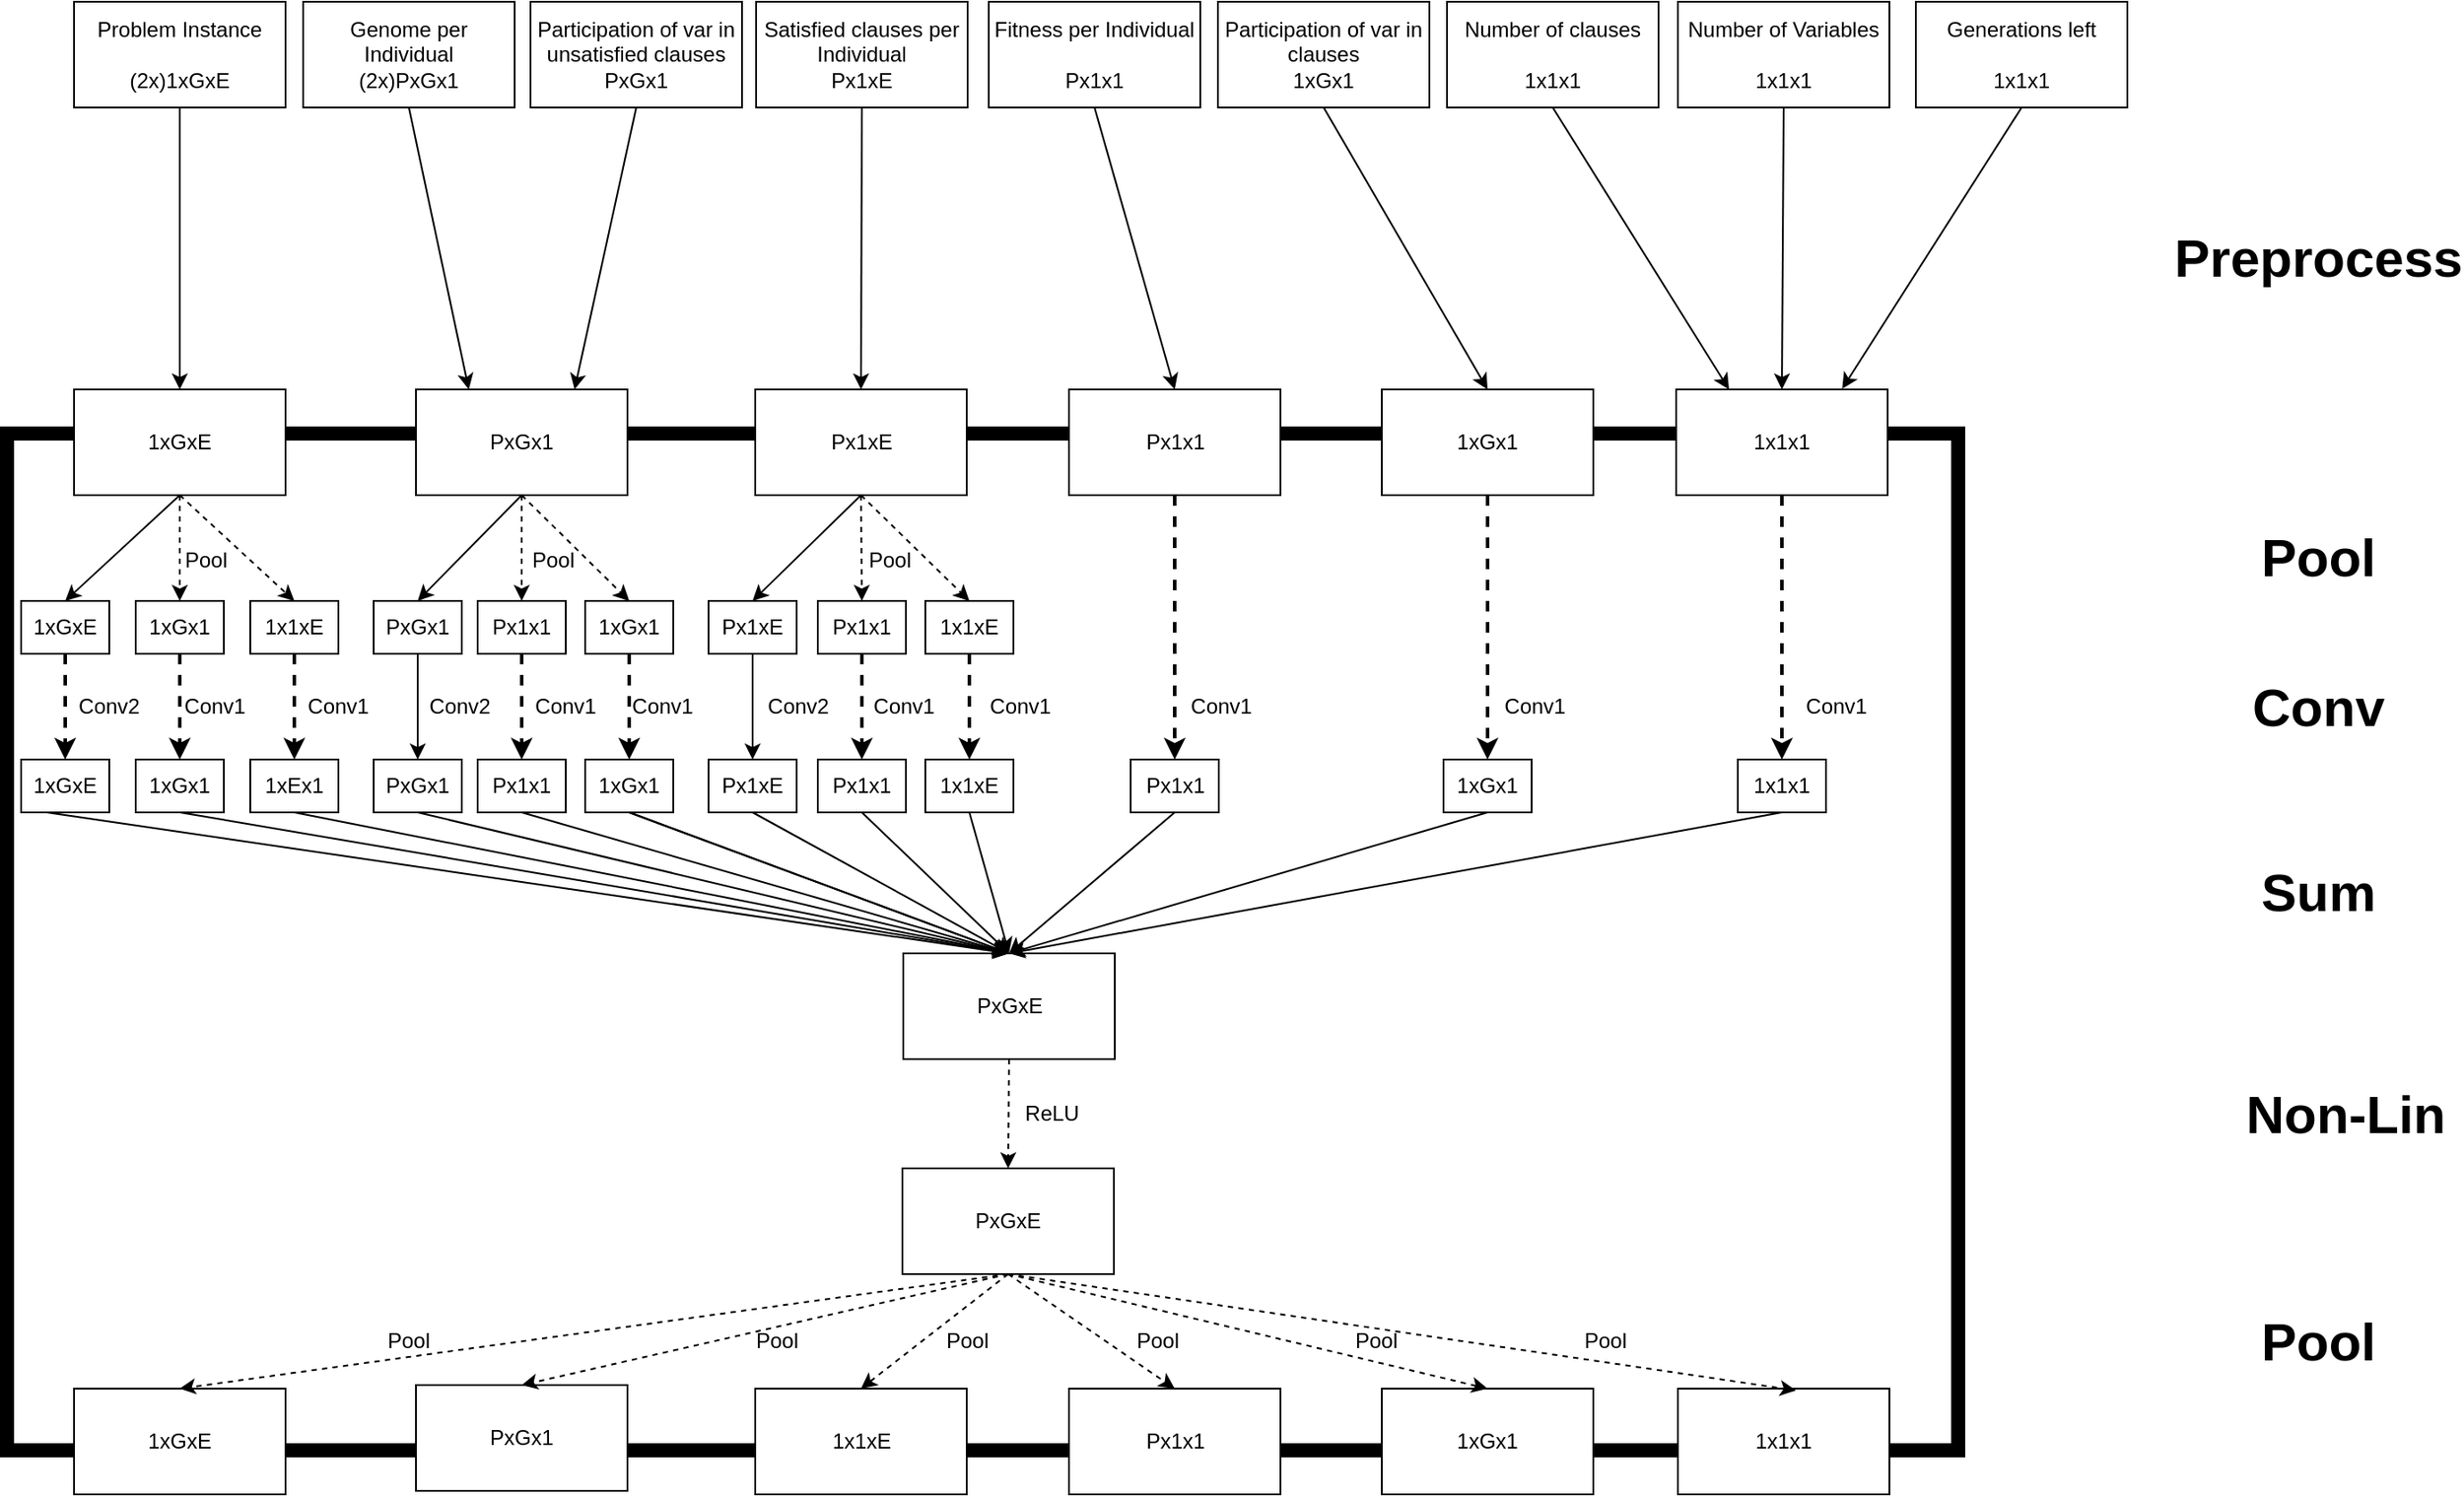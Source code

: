 <mxfile version="12.8.1" type="device"><diagram id="qg3YqrGU31V99GW5b1D8" name="Page-1"><mxGraphModel dx="1689" dy="1091" grid="0" gridSize="10" guides="1" tooltips="1" connect="1" arrows="1" fold="1" page="1" pageScale="1" pageWidth="1654" pageHeight="2336" math="0" shadow="0"><root><mxCell id="0"/><mxCell id="1" parent="0"/><mxCell id="OoFMmbp4CppbKVEMhyZc-14" value="" style="rounded=0;whiteSpace=wrap;html=1;fillColor=none;strokeWidth=8;shadow=0;comic=0;glass=0;perimeterSpacing=0;" vertex="1" parent="1"><mxGeometry x="13" y="265" width="1107" height="577" as="geometry"/></mxCell><mxCell id="1Mldp8JlgidvffhpYW---1" value="Problem Instance&lt;br&gt;&lt;br&gt;(2x)1xGxE" style="rounded=0;whiteSpace=wrap;html=1;" parent="1" vertex="1"><mxGeometry x="51" y="20" width="120" height="60" as="geometry"/></mxCell><mxCell id="1Mldp8JlgidvffhpYW---2" value="Genome per Individual&lt;br&gt;(2x)PxGx1" style="rounded=0;whiteSpace=wrap;html=1;" parent="1" vertex="1"><mxGeometry x="181" y="20" width="120" height="60" as="geometry"/></mxCell><mxCell id="1Mldp8JlgidvffhpYW---3" value="Fitness per Individual&lt;br&gt;&lt;br&gt;Px1x1" style="rounded=0;whiteSpace=wrap;html=1;" parent="1" vertex="1"><mxGeometry x="570" y="20" width="120" height="60" as="geometry"/></mxCell><mxCell id="1Mldp8JlgidvffhpYW---4" value="Participation of var in clauses&lt;br&gt;1xGx1" style="rounded=0;whiteSpace=wrap;html=1;" parent="1" vertex="1"><mxGeometry x="700" y="20" width="120" height="60" as="geometry"/></mxCell><mxCell id="1Mldp8JlgidvffhpYW---5" value="Number of clauses&lt;br&gt;&lt;br&gt;1x1x1" style="rounded=0;whiteSpace=wrap;html=1;" parent="1" vertex="1"><mxGeometry x="830" y="20" width="120" height="60" as="geometry"/></mxCell><mxCell id="1Mldp8JlgidvffhpYW---6" value="Participation of var in unsatisfied clauses&lt;br&gt;PxGx1" style="rounded=0;whiteSpace=wrap;html=1;" parent="1" vertex="1"><mxGeometry x="310" y="20" width="120" height="60" as="geometry"/></mxCell><mxCell id="1Mldp8JlgidvffhpYW---8" value="Number of Variables&lt;br&gt;&lt;br&gt;1x1x1" style="rounded=0;whiteSpace=wrap;html=1;" parent="1" vertex="1"><mxGeometry x="961" y="20" width="120" height="60" as="geometry"/></mxCell><mxCell id="1Mldp8JlgidvffhpYW---9" value="Generations left&lt;br&gt;&lt;br&gt;1x1x1" style="rounded=0;whiteSpace=wrap;html=1;" parent="1" vertex="1"><mxGeometry x="1096" y="20" width="120" height="60" as="geometry"/></mxCell><mxCell id="1Mldp8JlgidvffhpYW---10" value="1xGxE" style="rounded=0;whiteSpace=wrap;html=1;" parent="1" vertex="1"><mxGeometry x="51" y="240" width="120" height="60" as="geometry"/></mxCell><mxCell id="1Mldp8JlgidvffhpYW---11" value="PxGx1" style="rounded=0;whiteSpace=wrap;html=1;" parent="1" vertex="1"><mxGeometry x="245" y="240" width="120" height="60" as="geometry"/></mxCell><mxCell id="1Mldp8JlgidvffhpYW---12" value="Px1x1" style="rounded=0;whiteSpace=wrap;html=1;" parent="1" vertex="1"><mxGeometry x="615.5" y="240" width="120" height="60" as="geometry"/></mxCell><mxCell id="1Mldp8JlgidvffhpYW---14" value="1x1x1" style="rounded=0;whiteSpace=wrap;html=1;" parent="1" vertex="1"><mxGeometry x="960" y="240" width="120" height="60" as="geometry"/></mxCell><mxCell id="1Mldp8JlgidvffhpYW---15" value="" style="endArrow=classic;html=1;entryX=0.5;entryY=0;entryDx=0;entryDy=0;exitX=0.5;exitY=1;exitDx=0;exitDy=0;" parent="1" source="1Mldp8JlgidvffhpYW---1" target="1Mldp8JlgidvffhpYW---10" edge="1"><mxGeometry width="50" height="50" relative="1" as="geometry"><mxPoint x="51" y="370" as="sourcePoint"/><mxPoint x="101" y="320" as="targetPoint"/></mxGeometry></mxCell><mxCell id="1Mldp8JlgidvffhpYW---16" value="" style="endArrow=classic;html=1;entryX=0.25;entryY=0;entryDx=0;entryDy=0;exitX=0.5;exitY=1;exitDx=0;exitDy=0;" parent="1" source="1Mldp8JlgidvffhpYW---2" target="1Mldp8JlgidvffhpYW---11" edge="1"><mxGeometry width="50" height="50" relative="1" as="geometry"><mxPoint x="311" y="110" as="sourcePoint"/><mxPoint x="270.5" y="240" as="targetPoint"/></mxGeometry></mxCell><mxCell id="1Mldp8JlgidvffhpYW---17" value="" style="endArrow=classic;html=1;entryX=0.5;entryY=0;entryDx=0;entryDy=0;exitX=0.5;exitY=1;exitDx=0;exitDy=0;" parent="1" source="1Mldp8JlgidvffhpYW---3" target="1Mldp8JlgidvffhpYW---12" edge="1"><mxGeometry width="50" height="50" relative="1" as="geometry"><mxPoint x="131" y="100" as="sourcePoint"/><mxPoint x="131" y="260" as="targetPoint"/></mxGeometry></mxCell><mxCell id="1Mldp8JlgidvffhpYW---18" value="" style="endArrow=classic;html=1;entryX=0.5;entryY=0;entryDx=0;entryDy=0;exitX=0.5;exitY=1;exitDx=0;exitDy=0;" parent="1" source="1Mldp8JlgidvffhpYW---4" target="OoFMmbp4CppbKVEMhyZc-1" edge="1"><mxGeometry width="50" height="50" relative="1" as="geometry"><mxPoint x="441" y="90" as="sourcePoint"/><mxPoint x="450" y="240" as="targetPoint"/></mxGeometry></mxCell><mxCell id="1Mldp8JlgidvffhpYW---19" value="" style="endArrow=classic;html=1;entryX=0.75;entryY=0;entryDx=0;entryDy=0;exitX=0.5;exitY=1;exitDx=0;exitDy=0;" parent="1" source="1Mldp8JlgidvffhpYW---6" target="1Mldp8JlgidvffhpYW---11" edge="1"><mxGeometry width="50" height="50" relative="1" as="geometry"><mxPoint x="451" y="100" as="sourcePoint"/><mxPoint x="450" y="240" as="targetPoint"/></mxGeometry></mxCell><mxCell id="1Mldp8JlgidvffhpYW---20" value="" style="endArrow=classic;html=1;entryX=0.25;entryY=0;entryDx=0;entryDy=0;exitX=0.5;exitY=1;exitDx=0;exitDy=0;" parent="1" source="1Mldp8JlgidvffhpYW---5" target="1Mldp8JlgidvffhpYW---14" edge="1"><mxGeometry width="50" height="50" relative="1" as="geometry"><mxPoint x="761" y="90" as="sourcePoint"/><mxPoint x="681" y="250" as="targetPoint"/></mxGeometry></mxCell><mxCell id="1Mldp8JlgidvffhpYW---21" value="" style="endArrow=classic;html=1;entryX=0.5;entryY=0;entryDx=0;entryDy=0;exitX=0.5;exitY=1;exitDx=0;exitDy=0;" parent="1" source="1Mldp8JlgidvffhpYW---8" target="1Mldp8JlgidvffhpYW---14" edge="1"><mxGeometry width="50" height="50" relative="1" as="geometry"><mxPoint x="921" y="90" as="sourcePoint"/><mxPoint x="1081" y="250" as="targetPoint"/></mxGeometry></mxCell><mxCell id="1Mldp8JlgidvffhpYW---22" value="" style="endArrow=classic;html=1;entryX=0.785;entryY=-0.007;entryDx=0;entryDy=0;exitX=0.5;exitY=1;exitDx=0;exitDy=0;entryPerimeter=0;" parent="1" source="1Mldp8JlgidvffhpYW---9" target="1Mldp8JlgidvffhpYW---14" edge="1"><mxGeometry width="50" height="50" relative="1" as="geometry"><mxPoint x="1081" y="90" as="sourcePoint"/><mxPoint x="1081" y="250" as="targetPoint"/></mxGeometry></mxCell><mxCell id="1Mldp8JlgidvffhpYW---23" value="1xGxE" style="rounded=0;whiteSpace=wrap;html=1;" parent="1" vertex="1"><mxGeometry x="21" y="360" width="50" height="30" as="geometry"/></mxCell><mxCell id="1Mldp8JlgidvffhpYW---24" value="1xGx1" style="rounded=0;whiteSpace=wrap;html=1;" parent="1" vertex="1"><mxGeometry x="86" y="360" width="50" height="30" as="geometry"/></mxCell><mxCell id="1Mldp8JlgidvffhpYW---25" value="1x1xE" style="rounded=0;whiteSpace=wrap;html=1;" parent="1" vertex="1"><mxGeometry x="151" y="360" width="50" height="30" as="geometry"/></mxCell><mxCell id="1Mldp8JlgidvffhpYW---26" value="PxGx1" style="rounded=0;whiteSpace=wrap;html=1;" parent="1" vertex="1"><mxGeometry x="221" y="360" width="50" height="30" as="geometry"/></mxCell><mxCell id="1Mldp8JlgidvffhpYW---27" value="Px1x1" style="rounded=0;whiteSpace=wrap;html=1;" parent="1" vertex="1"><mxGeometry x="280" y="360" width="50" height="30" as="geometry"/></mxCell><mxCell id="1Mldp8JlgidvffhpYW---28" value="1xGx1" style="rounded=0;whiteSpace=wrap;html=1;" parent="1" vertex="1"><mxGeometry x="341" y="360" width="50" height="30" as="geometry"/></mxCell><mxCell id="1Mldp8JlgidvffhpYW---29" value="" style="endArrow=classic;html=1;entryX=0.5;entryY=0;entryDx=0;entryDy=0;exitX=0.5;exitY=1;exitDx=0;exitDy=0;" parent="1" source="1Mldp8JlgidvffhpYW---10" target="1Mldp8JlgidvffhpYW---23" edge="1"><mxGeometry width="50" height="50" relative="1" as="geometry"><mxPoint x="21" y="460" as="sourcePoint"/><mxPoint x="36" y="360" as="targetPoint"/></mxGeometry></mxCell><mxCell id="1Mldp8JlgidvffhpYW---30" value="" style="endArrow=classic;html=1;entryX=0.5;entryY=0;entryDx=0;entryDy=0;exitX=0.5;exitY=1;exitDx=0;exitDy=0;dashed=1;" parent="1" source="1Mldp8JlgidvffhpYW---10" target="1Mldp8JlgidvffhpYW---24" edge="1"><mxGeometry width="50" height="50" relative="1" as="geometry"><mxPoint x="121" y="310" as="sourcePoint"/><mxPoint x="46" y="370" as="targetPoint"/></mxGeometry></mxCell><mxCell id="1Mldp8JlgidvffhpYW---31" value="" style="endArrow=classic;html=1;entryX=0.5;entryY=0;entryDx=0;entryDy=0;exitX=0.5;exitY=1;exitDx=0;exitDy=0;dashed=1;" parent="1" source="1Mldp8JlgidvffhpYW---10" target="1Mldp8JlgidvffhpYW---25" edge="1"><mxGeometry width="50" height="50" relative="1" as="geometry"><mxPoint x="121" y="310" as="sourcePoint"/><mxPoint x="106" y="370" as="targetPoint"/></mxGeometry></mxCell><mxCell id="1Mldp8JlgidvffhpYW---32" value="" style="endArrow=classic;html=1;entryX=0.5;entryY=0;entryDx=0;entryDy=0;exitX=0.5;exitY=1;exitDx=0;exitDy=0;dashed=1;" parent="1" source="1Mldp8JlgidvffhpYW---11" target="1Mldp8JlgidvffhpYW---28" edge="1"><mxGeometry width="50" height="50" relative="1" as="geometry"><mxPoint x="56" y="310" as="sourcePoint"/><mxPoint x="101" y="370" as="targetPoint"/></mxGeometry></mxCell><mxCell id="1Mldp8JlgidvffhpYW---33" value="" style="endArrow=classic;html=1;entryX=0.5;entryY=0;entryDx=0;entryDy=0;dashed=1;exitX=0.5;exitY=1;exitDx=0;exitDy=0;" parent="1" source="1Mldp8JlgidvffhpYW---11" target="1Mldp8JlgidvffhpYW---27" edge="1"><mxGeometry width="50" height="50" relative="1" as="geometry"><mxPoint x="226" y="310" as="sourcePoint"/><mxPoint x="271" y="370" as="targetPoint"/></mxGeometry></mxCell><mxCell id="1Mldp8JlgidvffhpYW---34" value="" style="endArrow=classic;html=1;entryX=0.5;entryY=0;entryDx=0;entryDy=0;exitX=0.5;exitY=1;exitDx=0;exitDy=0;" parent="1" source="1Mldp8JlgidvffhpYW---11" target="1Mldp8JlgidvffhpYW---26" edge="1"><mxGeometry width="50" height="50" relative="1" as="geometry"><mxPoint x="56" y="310" as="sourcePoint"/><mxPoint x="-19" y="370" as="targetPoint"/></mxGeometry></mxCell><mxCell id="1Mldp8JlgidvffhpYW---37" value="1xGxE" style="rounded=0;whiteSpace=wrap;html=1;" parent="1" vertex="1"><mxGeometry x="21" y="450" width="50" height="30" as="geometry"/></mxCell><mxCell id="1Mldp8JlgidvffhpYW---38" value="1xGx1" style="rounded=0;whiteSpace=wrap;html=1;" parent="1" vertex="1"><mxGeometry x="86" y="450" width="50" height="30" as="geometry"/></mxCell><mxCell id="1Mldp8JlgidvffhpYW---39" value="1xEx1" style="rounded=0;whiteSpace=wrap;html=1;" parent="1" vertex="1"><mxGeometry x="151" y="450" width="50" height="30" as="geometry"/></mxCell><mxCell id="1Mldp8JlgidvffhpYW---40" value="PxGx1" style="rounded=0;whiteSpace=wrap;html=1;" parent="1" vertex="1"><mxGeometry x="221" y="450" width="50" height="30" as="geometry"/></mxCell><mxCell id="1Mldp8JlgidvffhpYW---41" value="Px1x1" style="rounded=0;whiteSpace=wrap;html=1;" parent="1" vertex="1"><mxGeometry x="280" y="450" width="50" height="30" as="geometry"/></mxCell><mxCell id="1Mldp8JlgidvffhpYW---42" value="1xGx1" style="rounded=0;whiteSpace=wrap;html=1;" parent="1" vertex="1"><mxGeometry x="341" y="450" width="50" height="30" as="geometry"/></mxCell><mxCell id="1Mldp8JlgidvffhpYW---43" value="Px1x1" style="rounded=0;whiteSpace=wrap;html=1;" parent="1" vertex="1"><mxGeometry x="650.5" y="450" width="50" height="30" as="geometry"/></mxCell><mxCell id="1Mldp8JlgidvffhpYW---45" value="1x1x1" style="rounded=0;whiteSpace=wrap;html=1;" parent="1" vertex="1"><mxGeometry x="995" y="450" width="50" height="30" as="geometry"/></mxCell><mxCell id="1Mldp8JlgidvffhpYW---46" value="" style="endArrow=classic;html=1;entryX=0.5;entryY=0;entryDx=0;entryDy=0;exitX=0.5;exitY=1;exitDx=0;exitDy=0;dashed=1;strokeWidth=2;" parent="1" source="1Mldp8JlgidvffhpYW---23" target="1Mldp8JlgidvffhpYW---37" edge="1"><mxGeometry width="50" height="50" relative="1" as="geometry"><mxPoint x="36" y="390" as="sourcePoint"/><mxPoint x="36" y="450" as="targetPoint"/></mxGeometry></mxCell><mxCell id="1Mldp8JlgidvffhpYW---47" value="" style="endArrow=classic;html=1;entryX=0.5;entryY=0;entryDx=0;entryDy=0;exitX=0.5;exitY=1;exitDx=0;exitDy=0;dashed=1;strokeWidth=2;" parent="1" source="1Mldp8JlgidvffhpYW---24" target="1Mldp8JlgidvffhpYW---38" edge="1"><mxGeometry width="50" height="50" relative="1" as="geometry"><mxPoint x="46" y="400" as="sourcePoint"/><mxPoint x="46" y="460" as="targetPoint"/></mxGeometry></mxCell><mxCell id="1Mldp8JlgidvffhpYW---48" value="" style="endArrow=classic;html=1;entryX=0.5;entryY=0;entryDx=0;entryDy=0;exitX=0.5;exitY=1;exitDx=0;exitDy=0;dashed=1;strokeWidth=2;" parent="1" source="1Mldp8JlgidvffhpYW---25" target="1Mldp8JlgidvffhpYW---39" edge="1"><mxGeometry width="50" height="50" relative="1" as="geometry"><mxPoint x="106" y="400" as="sourcePoint"/><mxPoint x="106" y="460" as="targetPoint"/></mxGeometry></mxCell><mxCell id="1Mldp8JlgidvffhpYW---52" value="" style="endArrow=classic;html=1;entryX=0.5;entryY=0;entryDx=0;entryDy=0;exitX=0.5;exitY=1;exitDx=0;exitDy=0;dashed=1;strokeWidth=2;" parent="1" source="1Mldp8JlgidvffhpYW---12" target="1Mldp8JlgidvffhpYW---43" edge="1"><mxGeometry width="50" height="50" relative="1" as="geometry"><mxPoint x="131.5" y="420" as="sourcePoint"/><mxPoint x="131.5" y="480" as="targetPoint"/></mxGeometry></mxCell><mxCell id="1Mldp8JlgidvffhpYW---54" value="" style="endArrow=classic;html=1;entryX=0.5;entryY=0;entryDx=0;entryDy=0;exitX=0.5;exitY=1;exitDx=0;exitDy=0;dashed=1;strokeWidth=2;" parent="1" source="1Mldp8JlgidvffhpYW---14" target="1Mldp8JlgidvffhpYW---45" edge="1"><mxGeometry width="50" height="50" relative="1" as="geometry"><mxPoint x="681" y="310" as="sourcePoint"/><mxPoint x="681" y="460" as="targetPoint"/></mxGeometry></mxCell><mxCell id="1Mldp8JlgidvffhpYW---55" value="PxGxE" style="rounded=0;whiteSpace=wrap;html=1;" parent="1" vertex="1"><mxGeometry x="521.5" y="560" width="120" height="60" as="geometry"/></mxCell><mxCell id="1Mldp8JlgidvffhpYW---61" value="" style="endArrow=classic;html=1;entryX=0.5;entryY=0;entryDx=0;entryDy=0;exitX=0.5;exitY=1;exitDx=0;exitDy=0;" parent="1" target="1Mldp8JlgidvffhpYW---55" edge="1"><mxGeometry width="50" height="50" relative="1" as="geometry"><mxPoint x="35.5" y="480" as="sourcePoint"/><mxPoint x="35.5" y="640" as="targetPoint"/></mxGeometry></mxCell><mxCell id="1Mldp8JlgidvffhpYW---62" value="" style="endArrow=classic;html=1;entryX=0.5;entryY=0;entryDx=0;entryDy=0;exitX=0.5;exitY=1;exitDx=0;exitDy=0;" parent="1" source="1Mldp8JlgidvffhpYW---38" target="1Mldp8JlgidvffhpYW---55" edge="1"><mxGeometry width="50" height="50" relative="1" as="geometry"><mxPoint x="45.5" y="490" as="sourcePoint"/><mxPoint x="121" y="610" as="targetPoint"/></mxGeometry></mxCell><mxCell id="1Mldp8JlgidvffhpYW---63" value="" style="endArrow=classic;html=1;entryX=0.5;entryY=0;entryDx=0;entryDy=0;exitX=0.5;exitY=1;exitDx=0;exitDy=0;" parent="1" source="1Mldp8JlgidvffhpYW---39" target="1Mldp8JlgidvffhpYW---55" edge="1"><mxGeometry width="50" height="50" relative="1" as="geometry"><mxPoint x="106" y="490" as="sourcePoint"/><mxPoint x="121" y="610" as="targetPoint"/></mxGeometry></mxCell><mxCell id="1Mldp8JlgidvffhpYW---64" value="" style="endArrow=classic;html=1;entryX=0.5;entryY=0;entryDx=0;entryDy=0;exitX=0.5;exitY=1;exitDx=0;exitDy=0;" parent="1" source="1Mldp8JlgidvffhpYW---42" target="1Mldp8JlgidvffhpYW---55" edge="1"><mxGeometry width="50" height="50" relative="1" as="geometry"><mxPoint x="166" y="490" as="sourcePoint"/><mxPoint x="121" y="610" as="targetPoint"/></mxGeometry></mxCell><mxCell id="1Mldp8JlgidvffhpYW---66" value="" style="endArrow=classic;html=1;exitX=0.5;exitY=1;exitDx=0;exitDy=0;entryX=0.5;entryY=0;entryDx=0;entryDy=0;" parent="1" source="1Mldp8JlgidvffhpYW---45" edge="1" target="1Mldp8JlgidvffhpYW---55"><mxGeometry width="50" height="50" relative="1" as="geometry"><mxPoint x="681" y="490" as="sourcePoint"/><mxPoint x="591" y="560" as="targetPoint"/></mxGeometry></mxCell><mxCell id="1Mldp8JlgidvffhpYW---67" value="" style="endArrow=classic;html=1;entryX=0.5;entryY=0;entryDx=0;entryDy=0;exitX=0.5;exitY=1;exitDx=0;exitDy=0;" parent="1" source="1Mldp8JlgidvffhpYW---40" target="1Mldp8JlgidvffhpYW---55" edge="1"><mxGeometry width="50" height="50" relative="1" as="geometry"><mxPoint x="166" y="490" as="sourcePoint"/><mxPoint x="271" y="600" as="targetPoint"/></mxGeometry></mxCell><mxCell id="1Mldp8JlgidvffhpYW---68" value="" style="endArrow=classic;html=1;entryX=0.5;entryY=0;entryDx=0;entryDy=0;exitX=0.5;exitY=1;exitDx=0;exitDy=0;" parent="1" source="1Mldp8JlgidvffhpYW---41" target="1Mldp8JlgidvffhpYW---55" edge="1"><mxGeometry width="50" height="50" relative="1" as="geometry"><mxPoint x="226" y="490" as="sourcePoint"/><mxPoint x="271" y="600" as="targetPoint"/></mxGeometry></mxCell><mxCell id="1Mldp8JlgidvffhpYW---69" value="" style="endArrow=classic;html=1;entryX=0.5;entryY=0;entryDx=0;entryDy=0;exitX=0.5;exitY=1;exitDx=0;exitDy=0;" parent="1" source="1Mldp8JlgidvffhpYW---42" target="1Mldp8JlgidvffhpYW---55" edge="1"><mxGeometry width="50" height="50" relative="1" as="geometry"><mxPoint x="281" y="490" as="sourcePoint"/><mxPoint x="271" y="600" as="targetPoint"/></mxGeometry></mxCell><mxCell id="1Mldp8JlgidvffhpYW---70" value="" style="endArrow=classic;html=1;entryX=0.5;entryY=0;entryDx=0;entryDy=0;exitX=0.5;exitY=1;exitDx=0;exitDy=0;" parent="1" source="1Mldp8JlgidvffhpYW---43" target="1Mldp8JlgidvffhpYW---55" edge="1"><mxGeometry width="50" height="50" relative="1" as="geometry"><mxPoint x="336" y="490" as="sourcePoint"/><mxPoint x="271" y="600" as="targetPoint"/></mxGeometry></mxCell><mxCell id="1Mldp8JlgidvffhpYW---78" value="PxGxE" style="rounded=0;whiteSpace=wrap;html=1;" parent="1" vertex="1"><mxGeometry x="521" y="682" width="120" height="60" as="geometry"/></mxCell><mxCell id="1Mldp8JlgidvffhpYW---83" value="" style="endArrow=classic;html=1;entryX=0.5;entryY=0;entryDx=0;entryDy=0;exitX=0.5;exitY=1;exitDx=0;exitDy=0;dashed=1;" parent="1" source="1Mldp8JlgidvffhpYW---55" target="1Mldp8JlgidvffhpYW---78" edge="1"><mxGeometry width="50" height="50" relative="1" as="geometry"><mxPoint x="121" y="310" as="sourcePoint"/><mxPoint x="106" y="370" as="targetPoint"/></mxGeometry></mxCell><mxCell id="1Mldp8JlgidvffhpYW---88" value="Pool" style="text;html=1;strokeColor=none;fillColor=none;align=center;verticalAlign=middle;whiteSpace=wrap;rounded=0;" parent="1" vertex="1"><mxGeometry x="106" y="327" width="40" height="20" as="geometry"/></mxCell><mxCell id="1Mldp8JlgidvffhpYW---89" value="Pool" style="text;html=1;strokeColor=none;fillColor=none;align=center;verticalAlign=middle;whiteSpace=wrap;rounded=0;" parent="1" vertex="1"><mxGeometry x="303" y="327" width="40" height="20" as="geometry"/></mxCell><mxCell id="1Mldp8JlgidvffhpYW---90" value="Conv2" style="text;html=1;strokeColor=none;fillColor=none;align=center;verticalAlign=middle;whiteSpace=wrap;rounded=0;" parent="1" vertex="1"><mxGeometry x="51" y="410" width="40" height="20" as="geometry"/></mxCell><mxCell id="1Mldp8JlgidvffhpYW---92" value="Conv1" style="text;html=1;strokeColor=none;fillColor=none;align=center;verticalAlign=middle;whiteSpace=wrap;rounded=0;" parent="1" vertex="1"><mxGeometry x="111" y="410" width="40" height="20" as="geometry"/></mxCell><mxCell id="1Mldp8JlgidvffhpYW---95" value="Conv1" style="text;html=1;strokeColor=none;fillColor=none;align=center;verticalAlign=middle;whiteSpace=wrap;rounded=0;" parent="1" vertex="1"><mxGeometry x="181" y="410" width="40" height="20" as="geometry"/></mxCell><mxCell id="1Mldp8JlgidvffhpYW---100" value="Conv1" style="text;html=1;strokeColor=none;fillColor=none;align=center;verticalAlign=middle;whiteSpace=wrap;rounded=0;" parent="1" vertex="1"><mxGeometry x="1031" y="410" width="40" height="20" as="geometry"/></mxCell><mxCell id="1Mldp8JlgidvffhpYW---101" value="ReLU" style="text;html=1;strokeColor=none;fillColor=none;align=center;verticalAlign=middle;whiteSpace=wrap;rounded=0;" parent="1" vertex="1"><mxGeometry x="585.5" y="641" width="40" height="20" as="geometry"/></mxCell><mxCell id="1Mldp8JlgidvffhpYW---108" value="&lt;font style=&quot;font-size: 30px&quot;&gt;&lt;b&gt;Sum&lt;/b&gt;&lt;/font&gt;" style="text;html=1;strokeColor=none;fillColor=none;align=center;verticalAlign=middle;whiteSpace=wrap;rounded=0;" parent="1" vertex="1"><mxGeometry x="1280" y="500" width="89" height="50" as="geometry"/></mxCell><mxCell id="1Mldp8JlgidvffhpYW---109" value="&lt;font style=&quot;font-size: 30px&quot;&gt;&lt;b&gt;Conv&lt;/b&gt;&lt;/font&gt;" style="text;html=1;strokeColor=none;fillColor=none;align=center;verticalAlign=middle;whiteSpace=wrap;rounded=0;" parent="1" vertex="1"><mxGeometry x="1280" y="395" width="89" height="50" as="geometry"/></mxCell><mxCell id="1Mldp8JlgidvffhpYW---110" value="&lt;font style=&quot;font-size: 30px&quot;&gt;&lt;b&gt;Pool&lt;/b&gt;&lt;/font&gt;" style="text;html=1;strokeColor=none;fillColor=none;align=center;verticalAlign=middle;whiteSpace=wrap;rounded=0;" parent="1" vertex="1"><mxGeometry x="1280" y="310" width="89" height="50" as="geometry"/></mxCell><mxCell id="1Mldp8JlgidvffhpYW---111" value="&lt;font style=&quot;font-size: 30px&quot;&gt;&lt;b&gt;Non-Lin&lt;/b&gt;&lt;/font&gt;" style="text;html=1;strokeColor=none;fillColor=none;align=center;verticalAlign=middle;whiteSpace=wrap;rounded=0;" parent="1" vertex="1"><mxGeometry x="1280" y="626" width="120" height="50" as="geometry"/></mxCell><mxCell id="1Mldp8JlgidvffhpYW---112" value="&lt;span style=&quot;font-size: 30px&quot;&gt;&lt;b&gt;Preprocess&lt;/b&gt;&lt;/span&gt;" style="text;html=1;strokeColor=none;fillColor=none;align=center;verticalAlign=middle;whiteSpace=wrap;rounded=0;" parent="1" vertex="1"><mxGeometry x="1280" y="140" width="89" height="50" as="geometry"/></mxCell><mxCell id="1Mldp8JlgidvffhpYW---113" value="1xGxE" style="rounded=0;whiteSpace=wrap;html=1;" parent="1" vertex="1"><mxGeometry x="51" y="807" width="120" height="60" as="geometry"/></mxCell><mxCell id="1Mldp8JlgidvffhpYW---114" value="PxGx1" style="rounded=0;whiteSpace=wrap;html=1;" parent="1" vertex="1"><mxGeometry x="245" y="805" width="120" height="60" as="geometry"/></mxCell><mxCell id="1Mldp8JlgidvffhpYW---115" value="Px1x1" style="rounded=0;whiteSpace=wrap;html=1;" parent="1" vertex="1"><mxGeometry x="615.5" y="807" width="120" height="60" as="geometry"/></mxCell><mxCell id="1Mldp8JlgidvffhpYW---116" value="1x1xE" style="rounded=0;whiteSpace=wrap;html=1;" parent="1" vertex="1"><mxGeometry x="437.5" y="807" width="120" height="60" as="geometry"/></mxCell><mxCell id="1Mldp8JlgidvffhpYW---117" value="1x1x1" style="rounded=0;whiteSpace=wrap;html=1;" parent="1" vertex="1"><mxGeometry x="961" y="807" width="120" height="60" as="geometry"/></mxCell><mxCell id="1Mldp8JlgidvffhpYW---123" value="" style="endArrow=classic;html=1;entryX=0.5;entryY=0;entryDx=0;entryDy=0;dashed=1;exitX=0.5;exitY=1;exitDx=0;exitDy=0;" parent="1" source="1Mldp8JlgidvffhpYW---78" target="1Mldp8JlgidvffhpYW---116" edge="1"><mxGeometry width="50" height="50" relative="1" as="geometry"><mxPoint x="281" y="790" as="sourcePoint"/><mxPoint x="441" y="890" as="targetPoint"/></mxGeometry></mxCell><mxCell id="1Mldp8JlgidvffhpYW---125" value="" style="endArrow=classic;html=1;dashed=1;exitX=0.5;exitY=1;exitDx=0;exitDy=0;entryX=0.558;entryY=0.017;entryDx=0;entryDy=0;entryPerimeter=0;" parent="1" source="1Mldp8JlgidvffhpYW---78" target="1Mldp8JlgidvffhpYW---117" edge="1"><mxGeometry width="50" height="50" relative="1" as="geometry"><mxPoint x="291" y="800" as="sourcePoint"/><mxPoint x="1071" y="880" as="targetPoint"/></mxGeometry></mxCell><mxCell id="1Mldp8JlgidvffhpYW---127" value="Pool" style="text;html=1;strokeColor=none;fillColor=none;align=center;verticalAlign=middle;whiteSpace=wrap;rounded=0;" parent="1" vertex="1"><mxGeometry x="770" y="770" width="40" height="20" as="geometry"/></mxCell><mxCell id="1Mldp8JlgidvffhpYW---129" value="Pool" style="text;html=1;strokeColor=none;fillColor=none;align=center;verticalAlign=middle;whiteSpace=wrap;rounded=0;" parent="1" vertex="1"><mxGeometry x="646" y="770" width="40" height="20" as="geometry"/></mxCell><mxCell id="1Mldp8JlgidvffhpYW---130" value="&lt;font style=&quot;font-size: 30px&quot;&gt;&lt;b&gt;Pool&lt;/b&gt;&lt;/font&gt;" style="text;html=1;strokeColor=none;fillColor=none;align=center;verticalAlign=middle;whiteSpace=wrap;rounded=0;" parent="1" vertex="1"><mxGeometry x="1280" y="755" width="89" height="50" as="geometry"/></mxCell><mxCell id="1Mldp8JlgidvffhpYW---132" value="" style="endArrow=classic;html=1;entryX=0.5;entryY=0;entryDx=0;entryDy=0;dashed=1;exitX=0.5;exitY=1;exitDx=0;exitDy=0;" parent="1" source="1Mldp8JlgidvffhpYW---78" target="1Mldp8JlgidvffhpYW---115" edge="1"><mxGeometry width="50" height="50" relative="1" as="geometry"><mxPoint x="612" y="816" as="sourcePoint"/><mxPoint x="681" y="890" as="targetPoint"/></mxGeometry></mxCell><mxCell id="1Mldp8JlgidvffhpYW---133" value="" style="endArrow=classic;html=1;entryX=0.5;entryY=0;entryDx=0;entryDy=0;dashed=1;exitX=0.5;exitY=1;exitDx=0;exitDy=0;" parent="1" source="1Mldp8JlgidvffhpYW---78" target="1Mldp8JlgidvffhpYW---114" edge="1"><mxGeometry width="50" height="50" relative="1" as="geometry"><mxPoint x="612" y="816" as="sourcePoint"/><mxPoint x="441" y="890" as="targetPoint"/></mxGeometry></mxCell><mxCell id="1Mldp8JlgidvffhpYW---134" value="" style="endArrow=classic;html=1;entryX=0.5;entryY=0;entryDx=0;entryDy=0;dashed=1;exitX=0.5;exitY=1;exitDx=0;exitDy=0;" parent="1" source="1Mldp8JlgidvffhpYW---78" target="1Mldp8JlgidvffhpYW---113" edge="1"><mxGeometry width="50" height="50" relative="1" as="geometry"><mxPoint x="612" y="816" as="sourcePoint"/><mxPoint x="281" y="890" as="targetPoint"/></mxGeometry></mxCell><mxCell id="1Mldp8JlgidvffhpYW---136" value="Pool" style="text;html=1;strokeColor=none;fillColor=none;align=center;verticalAlign=middle;whiteSpace=wrap;rounded=0;" parent="1" vertex="1"><mxGeometry x="537.5" y="770" width="40" height="20" as="geometry"/></mxCell><mxCell id="1Mldp8JlgidvffhpYW---137" value="Pool" style="text;html=1;strokeColor=none;fillColor=none;align=center;verticalAlign=middle;whiteSpace=wrap;rounded=0;" parent="1" vertex="1"><mxGeometry x="430" y="770" width="40" height="20" as="geometry"/></mxCell><mxCell id="1Mldp8JlgidvffhpYW---139" value="Pool" style="text;html=1;strokeColor=none;fillColor=none;align=center;verticalAlign=middle;whiteSpace=wrap;rounded=0;" parent="1" vertex="1"><mxGeometry x="221" y="770" width="40" height="20" as="geometry"/></mxCell><mxCell id="0Wz-rkEOwzXFxyK74Zwo-3" value="Satisfied clauses per Individual&lt;br&gt;Px1xE" style="rounded=0;whiteSpace=wrap;html=1;" parent="1" vertex="1"><mxGeometry x="438" y="20" width="120" height="60" as="geometry"/></mxCell><mxCell id="0Wz-rkEOwzXFxyK74Zwo-4" value="Px1xE" style="rounded=0;whiteSpace=wrap;html=1;" parent="1" vertex="1"><mxGeometry x="437.5" y="240" width="120" height="60" as="geometry"/></mxCell><mxCell id="0Wz-rkEOwzXFxyK74Zwo-5" value="" style="endArrow=classic;html=1;entryX=0.5;entryY=0;entryDx=0;entryDy=0;exitX=0.5;exitY=1;exitDx=0;exitDy=0;" parent="1" source="0Wz-rkEOwzXFxyK74Zwo-3" target="0Wz-rkEOwzXFxyK74Zwo-4" edge="1"><mxGeometry width="50" height="50" relative="1" as="geometry"><mxPoint x="510" y="90" as="sourcePoint"/><mxPoint x="410" y="250" as="targetPoint"/></mxGeometry></mxCell><mxCell id="0Wz-rkEOwzXFxyK74Zwo-30" value="" style="edgeStyle=orthogonalEdgeStyle;rounded=0;orthogonalLoop=1;jettySize=auto;html=1;exitX=0.5;exitY=1;exitDx=0;exitDy=0;entryX=0.5;entryY=0;entryDx=0;entryDy=0;" parent="1" source="0Wz-rkEOwzXFxyK74Zwo-6" target="0Wz-rkEOwzXFxyK74Zwo-15" edge="1"><mxGeometry relative="1" as="geometry"><mxPoint x="437" y="390" as="sourcePoint"/><mxPoint x="388" y="430" as="targetPoint"/></mxGeometry></mxCell><mxCell id="0Wz-rkEOwzXFxyK74Zwo-6" value="Px1xE" style="rounded=0;whiteSpace=wrap;html=1;" parent="1" vertex="1"><mxGeometry x="411" y="360" width="50" height="30" as="geometry"/></mxCell><mxCell id="0Wz-rkEOwzXFxyK74Zwo-7" value="Px1x1" style="rounded=0;whiteSpace=wrap;html=1;" parent="1" vertex="1"><mxGeometry x="473" y="360" width="50" height="30" as="geometry"/></mxCell><mxCell id="0Wz-rkEOwzXFxyK74Zwo-8" value="1x1xE" style="rounded=0;whiteSpace=wrap;html=1;" parent="1" vertex="1"><mxGeometry x="534" y="360" width="50" height="30" as="geometry"/></mxCell><mxCell id="0Wz-rkEOwzXFxyK74Zwo-11" value="" style="endArrow=classic;html=1;entryX=0.5;entryY=0;entryDx=0;entryDy=0;exitX=0.5;exitY=1;exitDx=0;exitDy=0;" parent="1" source="0Wz-rkEOwzXFxyK74Zwo-4" target="0Wz-rkEOwzXFxyK74Zwo-6" edge="1"><mxGeometry width="50" height="50" relative="1" as="geometry"><mxPoint x="296.5" y="310" as="sourcePoint"/><mxPoint x="237.5" y="370" as="targetPoint"/></mxGeometry></mxCell><mxCell id="0Wz-rkEOwzXFxyK74Zwo-12" value="" style="endArrow=classic;html=1;entryX=0.5;entryY=0;entryDx=0;entryDy=0;dashed=1;exitX=0.5;exitY=1;exitDx=0;exitDy=0;" parent="1" source="0Wz-rkEOwzXFxyK74Zwo-4" target="0Wz-rkEOwzXFxyK74Zwo-7" edge="1"><mxGeometry width="50" height="50" relative="1" as="geometry"><mxPoint x="296.5" y="310" as="sourcePoint"/><mxPoint x="296.5" y="370" as="targetPoint"/></mxGeometry></mxCell><mxCell id="0Wz-rkEOwzXFxyK74Zwo-13" value="" style="endArrow=classic;html=1;entryX=0.5;entryY=0;entryDx=0;entryDy=0;dashed=1;exitX=0.5;exitY=1;exitDx=0;exitDy=0;" parent="1" source="0Wz-rkEOwzXFxyK74Zwo-4" target="0Wz-rkEOwzXFxyK74Zwo-8" edge="1"><mxGeometry width="50" height="50" relative="1" as="geometry"><mxPoint x="556.5" y="310" as="sourcePoint"/><mxPoint x="556.5" y="370" as="targetPoint"/></mxGeometry></mxCell><mxCell id="0Wz-rkEOwzXFxyK74Zwo-14" value="Pool" style="text;html=1;strokeColor=none;fillColor=none;align=center;verticalAlign=middle;whiteSpace=wrap;rounded=0;" parent="1" vertex="1"><mxGeometry x="494" y="327" width="40" height="20" as="geometry"/></mxCell><mxCell id="0Wz-rkEOwzXFxyK74Zwo-15" value="Px1xE" style="rounded=0;whiteSpace=wrap;html=1;" parent="1" vertex="1"><mxGeometry x="411" y="450" width="50" height="30" as="geometry"/></mxCell><mxCell id="0Wz-rkEOwzXFxyK74Zwo-16" value="Px1x1" style="rounded=0;whiteSpace=wrap;html=1;" parent="1" vertex="1"><mxGeometry x="473" y="450" width="50" height="30" as="geometry"/></mxCell><mxCell id="0Wz-rkEOwzXFxyK74Zwo-17" value="1x1xE" style="rounded=0;whiteSpace=wrap;html=1;" parent="1" vertex="1"><mxGeometry x="534" y="450" width="50" height="30" as="geometry"/></mxCell><mxCell id="0Wz-rkEOwzXFxyK74Zwo-18" value="" style="edgeStyle=orthogonalEdgeStyle;rounded=0;orthogonalLoop=1;jettySize=auto;html=1;" parent="1" edge="1"><mxGeometry relative="1" as="geometry"><mxPoint x="246" y="390" as="sourcePoint"/><mxPoint x="246" y="450" as="targetPoint"/></mxGeometry></mxCell><mxCell id="0Wz-rkEOwzXFxyK74Zwo-19" value="" style="endArrow=classic;html=1;entryX=0.5;entryY=0;entryDx=0;entryDy=0;exitX=0.5;exitY=1;exitDx=0;exitDy=0;dashed=1;strokeWidth=2;" parent="1" edge="1"><mxGeometry width="50" height="50" relative="1" as="geometry"><mxPoint x="305" y="390" as="sourcePoint"/><mxPoint x="305" y="450" as="targetPoint"/></mxGeometry></mxCell><mxCell id="0Wz-rkEOwzXFxyK74Zwo-20" value="" style="endArrow=classic;html=1;entryX=0.5;entryY=0;entryDx=0;entryDy=0;exitX=0.5;exitY=1;exitDx=0;exitDy=0;dashed=1;strokeWidth=2;" parent="1" edge="1"><mxGeometry width="50" height="50" relative="1" as="geometry"><mxPoint x="366" y="390" as="sourcePoint"/><mxPoint x="366" y="450" as="targetPoint"/></mxGeometry></mxCell><mxCell id="0Wz-rkEOwzXFxyK74Zwo-21" value="Conv2" style="text;html=1;strokeColor=none;fillColor=none;align=center;verticalAlign=middle;whiteSpace=wrap;rounded=0;" parent="1" vertex="1"><mxGeometry x="250" y="410" width="40" height="20" as="geometry"/></mxCell><mxCell id="0Wz-rkEOwzXFxyK74Zwo-22" value="Conv1" style="text;html=1;strokeColor=none;fillColor=none;align=center;verticalAlign=middle;whiteSpace=wrap;rounded=0;" parent="1" vertex="1"><mxGeometry x="310" y="410" width="40" height="20" as="geometry"/></mxCell><mxCell id="0Wz-rkEOwzXFxyK74Zwo-23" value="Conv1" style="text;html=1;strokeColor=none;fillColor=none;align=center;verticalAlign=middle;whiteSpace=wrap;rounded=0;" parent="1" vertex="1"><mxGeometry x="365" y="410" width="40" height="20" as="geometry"/></mxCell><mxCell id="0Wz-rkEOwzXFxyK74Zwo-25" value="" style="endArrow=classic;html=1;exitX=0.5;exitY=1;exitDx=0;exitDy=0;dashed=1;strokeWidth=2;entryX=0.5;entryY=0;entryDx=0;entryDy=0;" parent="1" source="0Wz-rkEOwzXFxyK74Zwo-7" target="0Wz-rkEOwzXFxyK74Zwo-16" edge="1"><mxGeometry width="50" height="50" relative="1" as="geometry"><mxPoint x="497" y="390" as="sourcePoint"/><mxPoint x="497" y="440" as="targetPoint"/></mxGeometry></mxCell><mxCell id="0Wz-rkEOwzXFxyK74Zwo-26" value="" style="endArrow=classic;html=1;entryX=0.5;entryY=0;entryDx=0;entryDy=0;exitX=0.5;exitY=1;exitDx=0;exitDy=0;dashed=1;strokeWidth=2;" parent="1" source="0Wz-rkEOwzXFxyK74Zwo-8" target="0Wz-rkEOwzXFxyK74Zwo-17" edge="1"><mxGeometry width="50" height="50" relative="1" as="geometry"><mxPoint x="558" y="390" as="sourcePoint"/><mxPoint x="558" y="450" as="targetPoint"/></mxGeometry></mxCell><mxCell id="0Wz-rkEOwzXFxyK74Zwo-27" value="Conv2" style="text;html=1;strokeColor=none;fillColor=none;align=center;verticalAlign=middle;whiteSpace=wrap;rounded=0;" parent="1" vertex="1"><mxGeometry x="442" y="410" width="40" height="20" as="geometry"/></mxCell><mxCell id="0Wz-rkEOwzXFxyK74Zwo-28" value="Conv1" style="text;html=1;strokeColor=none;fillColor=none;align=center;verticalAlign=middle;whiteSpace=wrap;rounded=0;" parent="1" vertex="1"><mxGeometry x="502" y="410" width="40" height="20" as="geometry"/></mxCell><mxCell id="0Wz-rkEOwzXFxyK74Zwo-29" value="Conv1" style="text;html=1;strokeColor=none;fillColor=none;align=center;verticalAlign=middle;whiteSpace=wrap;rounded=0;" parent="1" vertex="1"><mxGeometry x="567.5" y="410" width="40" height="20" as="geometry"/></mxCell><mxCell id="0Wz-rkEOwzXFxyK74Zwo-34" value="Conv1" style="text;html=1;strokeColor=none;fillColor=none;align=center;verticalAlign=middle;whiteSpace=wrap;rounded=0;" parent="1" vertex="1"><mxGeometry x="682" y="410" width="40" height="20" as="geometry"/></mxCell><mxCell id="0Wz-rkEOwzXFxyK74Zwo-38" value="" style="endArrow=classic;html=1;entryX=0.5;entryY=0;entryDx=0;entryDy=0;exitX=0.5;exitY=1;exitDx=0;exitDy=0;" parent="1" source="0Wz-rkEOwzXFxyK74Zwo-15" target="1Mldp8JlgidvffhpYW---55" edge="1"><mxGeometry width="50" height="50" relative="1" as="geometry"><mxPoint x="441" y="490" as="sourcePoint"/><mxPoint x="571" y="570" as="targetPoint"/></mxGeometry></mxCell><mxCell id="0Wz-rkEOwzXFxyK74Zwo-39" value="" style="endArrow=classic;html=1;entryX=0.5;entryY=0;entryDx=0;entryDy=0;exitX=0.5;exitY=1;exitDx=0;exitDy=0;" parent="1" source="0Wz-rkEOwzXFxyK74Zwo-16" target="1Mldp8JlgidvffhpYW---55" edge="1"><mxGeometry width="50" height="50" relative="1" as="geometry"><mxPoint x="578" y="490" as="sourcePoint"/><mxPoint x="601" y="570" as="targetPoint"/></mxGeometry></mxCell><mxCell id="0Wz-rkEOwzXFxyK74Zwo-40" value="" style="endArrow=classic;html=1;entryX=0.5;entryY=0;entryDx=0;entryDy=0;exitX=0.5;exitY=1;exitDx=0;exitDy=0;" parent="1" source="0Wz-rkEOwzXFxyK74Zwo-17" target="1Mldp8JlgidvffhpYW---55" edge="1"><mxGeometry width="50" height="50" relative="1" as="geometry"><mxPoint x="588" y="500" as="sourcePoint"/><mxPoint x="611" y="580" as="targetPoint"/></mxGeometry></mxCell><mxCell id="OoFMmbp4CppbKVEMhyZc-1" value="1xGx1" style="rounded=0;whiteSpace=wrap;html=1;" vertex="1" parent="1"><mxGeometry x="793" y="240" width="120" height="60" as="geometry"/></mxCell><mxCell id="OoFMmbp4CppbKVEMhyZc-3" value="" style="endArrow=classic;html=1;entryX=0.5;entryY=0;entryDx=0;entryDy=0;exitX=0.5;exitY=1;exitDx=0;exitDy=0;dashed=1;strokeWidth=2;" edge="1" parent="1" source="OoFMmbp4CppbKVEMhyZc-1" target="OoFMmbp4CppbKVEMhyZc-4"><mxGeometry width="50" height="50" relative="1" as="geometry"><mxPoint x="695.5" y="310" as="sourcePoint"/><mxPoint x="695.5" y="460.0" as="targetPoint"/></mxGeometry></mxCell><mxCell id="OoFMmbp4CppbKVEMhyZc-4" value="1xGx1" style="rounded=0;whiteSpace=wrap;html=1;" vertex="1" parent="1"><mxGeometry x="828" y="450" width="50" height="30" as="geometry"/></mxCell><mxCell id="OoFMmbp4CppbKVEMhyZc-5" value="Conv1" style="text;html=1;strokeColor=none;fillColor=none;align=center;verticalAlign=middle;whiteSpace=wrap;rounded=0;" vertex="1" parent="1"><mxGeometry x="860" y="410" width="40" height="20" as="geometry"/></mxCell><mxCell id="OoFMmbp4CppbKVEMhyZc-6" value="" style="endArrow=classic;html=1;exitX=0.5;exitY=1;exitDx=0;exitDy=0;entryX=0.5;entryY=0;entryDx=0;entryDy=0;" edge="1" parent="1" source="OoFMmbp4CppbKVEMhyZc-4" target="1Mldp8JlgidvffhpYW---55"><mxGeometry width="50" height="50" relative="1" as="geometry"><mxPoint x="695.5" y="490.0" as="sourcePoint"/><mxPoint x="640" y="542" as="targetPoint"/></mxGeometry></mxCell><mxCell id="OoFMmbp4CppbKVEMhyZc-7" value="1xGx1" style="rounded=0;whiteSpace=wrap;html=1;" vertex="1" parent="1"><mxGeometry x="793" y="807" width="120" height="60" as="geometry"/></mxCell><mxCell id="OoFMmbp4CppbKVEMhyZc-8" value="" style="endArrow=classic;html=1;dashed=1;entryX=0.5;entryY=0;entryDx=0;entryDy=0;exitX=0.5;exitY=1;exitDx=0;exitDy=0;" edge="1" parent="1" source="1Mldp8JlgidvffhpYW---78" target="OoFMmbp4CppbKVEMhyZc-7"><mxGeometry width="50" height="50" relative="1" as="geometry"><mxPoint x="705" y="719" as="sourcePoint"/><mxPoint x="1037.96" y="818.02" as="targetPoint"/></mxGeometry></mxCell><mxCell id="OoFMmbp4CppbKVEMhyZc-9" value="Pool" style="text;html=1;strokeColor=none;fillColor=none;align=center;verticalAlign=middle;whiteSpace=wrap;rounded=0;" vertex="1" parent="1"><mxGeometry x="900" y="770" width="40" height="20" as="geometry"/></mxCell></root></mxGraphModel></diagram></mxfile>